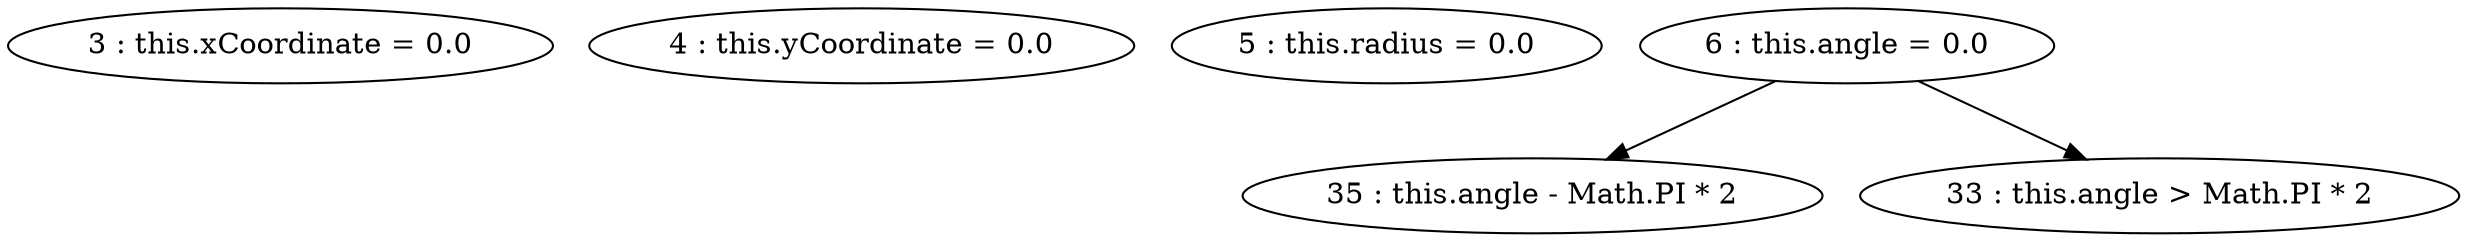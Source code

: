 digraph G {
"3 : this.xCoordinate = 0.0"
"4 : this.yCoordinate = 0.0"
"5 : this.radius = 0.0"
"6 : this.angle = 0.0"
"6 : this.angle = 0.0" -> "35 : this.angle - Math.PI * 2"
"6 : this.angle = 0.0" -> "33 : this.angle > Math.PI * 2"
"33 : this.angle > Math.PI * 2"
"35 : this.angle - Math.PI * 2"
}